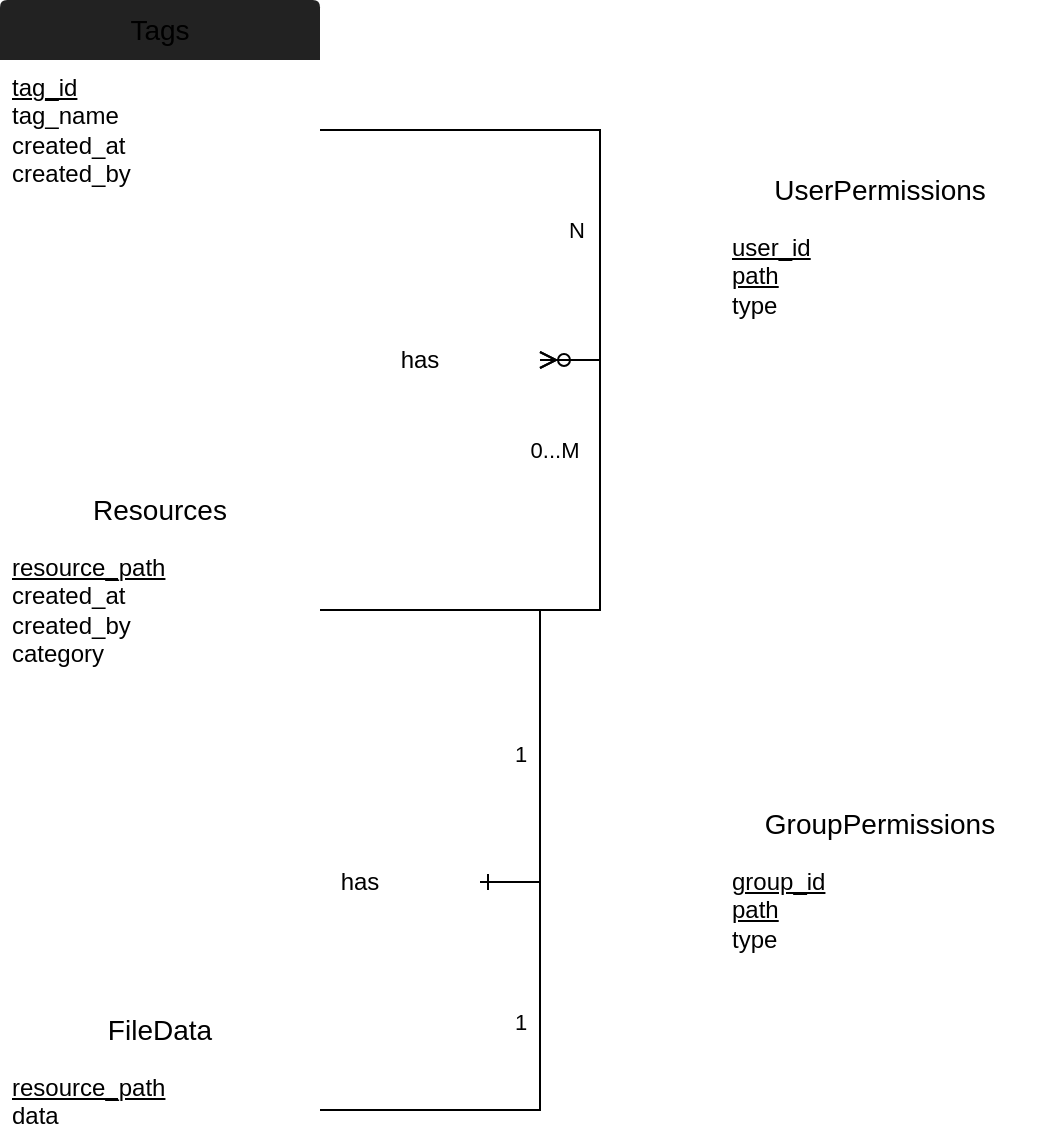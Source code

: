 <mxfile version="26.0.9">
  <diagram id="R2lEEEUBdFMjLlhIrx00" name="Page-1">
    <mxGraphModel dx="1105" dy="662" grid="1" gridSize="10" guides="1" tooltips="1" connect="1" arrows="1" fold="1" page="1" pageScale="1" pageWidth="850" pageHeight="1100" background="none" math="0" shadow="0" extFonts="Permanent Marker^https://fonts.googleapis.com/css?family=Permanent+Marker">
      <root>
        <mxCell id="0" />
        <mxCell id="1" parent="0" />
        <mxCell id="QR9d3r7scgIrLYgvwBB5-1" value="Tags" style="swimlane;childLayout=stackLayout;horizontal=1;startSize=30;horizontalStack=0;rounded=1;fontSize=14;fontStyle=0;strokeWidth=2;resizeParent=0;resizeLast=1;shadow=0;dashed=0;align=center;arcSize=4;whiteSpace=wrap;html=1;strokeColor=none;fillColor=light-dark(#222222,#222222);fontColor=light-dark(#000000,#D7D7D9);" parent="1" vertex="1">
          <mxGeometry x="110" y="80" width="160" height="100" as="geometry">
            <mxRectangle x="30" y="20" width="70" height="30" as="alternateBounds" />
          </mxGeometry>
        </mxCell>
        <mxCell id="QR9d3r7scgIrLYgvwBB5-2" value="&lt;u&gt;tag_id&lt;/u&gt;&lt;div&gt;tag_name&lt;/div&gt;&lt;div&gt;created_at&lt;/div&gt;&lt;div&gt;created_by&lt;/div&gt;" style="align=left;strokeColor=none;fillColor=light-dark(#FFFFFF,#37383F);spacingLeft=4;spacingRight=4;fontSize=12;verticalAlign=top;resizable=0;rotatable=0;part=1;html=1;whiteSpace=wrap;fontColor=light-dark(#000000,#D7D7D9);" parent="QR9d3r7scgIrLYgvwBB5-1" vertex="1">
          <mxGeometry y="30" width="160" height="70" as="geometry" />
        </mxCell>
        <mxCell id="QR9d3r7scgIrLYgvwBB5-4" value="Resources" style="swimlane;childLayout=stackLayout;horizontal=1;startSize=30;horizontalStack=0;rounded=1;fontSize=14;fontStyle=0;strokeWidth=2;resizeParent=0;resizeLast=1;shadow=0;dashed=0;align=center;arcSize=4;whiteSpace=wrap;html=1;strokeColor=none;fillColor=light-dark(#FFFFFF,#222222);fontColor=light-dark(#000000,#D7D7D9);" parent="1" vertex="1">
          <mxGeometry x="110" y="320" width="160" height="100" as="geometry" />
        </mxCell>
        <mxCell id="QR9d3r7scgIrLYgvwBB5-5" value="&lt;u&gt;&lt;font style=&quot;color: light-dark(rgb(0, 0, 0), rgb(215, 215, 217));&quot;&gt;resource_path&lt;/font&gt;&lt;/u&gt;&lt;div&gt;&lt;font style=&quot;color: light-dark(rgb(0, 0, 0), rgb(215, 215, 217));&quot;&gt;created_at&lt;/font&gt;&lt;/div&gt;&lt;div&gt;&lt;font style=&quot;color: light-dark(rgb(0, 0, 0), rgb(215, 215, 217));&quot;&gt;created_by&lt;/font&gt;&lt;/div&gt;&lt;div&gt;&lt;font style=&quot;color: light-dark(rgb(0, 0, 0), rgb(215, 215, 217));&quot;&gt;category&lt;/font&gt;&lt;/div&gt;" style="align=left;strokeColor=none;fillColor=light-dark(#FFFFFF,#37383F);spacingLeft=4;spacingRight=4;fontSize=12;verticalAlign=top;resizable=0;rotatable=0;part=1;html=1;whiteSpace=wrap;" parent="QR9d3r7scgIrLYgvwBB5-4" vertex="1">
          <mxGeometry y="30" width="160" height="70" as="geometry" />
        </mxCell>
        <mxCell id="QR9d3r7scgIrLYgvwBB5-9" value="FileData" style="swimlane;childLayout=stackLayout;horizontal=1;startSize=30;horizontalStack=0;rounded=1;fontSize=14;fontStyle=0;strokeWidth=2;resizeParent=0;resizeLast=1;shadow=0;dashed=0;align=center;arcSize=4;whiteSpace=wrap;html=1;strokeColor=none;fillColor=light-dark(#FFFFFF,#222222);" parent="1" vertex="1">
          <mxGeometry x="110" y="580" width="160" height="70" as="geometry" />
        </mxCell>
        <mxCell id="QR9d3r7scgIrLYgvwBB5-10" value="&lt;u&gt;resource_path&lt;/u&gt;&lt;div&gt;data&lt;/div&gt;" style="align=left;strokeColor=none;fillColor=light-dark(#FFFFFF,#37383F);spacingLeft=4;spacingRight=4;fontSize=12;verticalAlign=top;resizable=0;rotatable=0;part=1;html=1;whiteSpace=wrap;fontColor=light-dark(#000000,#D7D7D9);" parent="QR9d3r7scgIrLYgvwBB5-9" vertex="1">
          <mxGeometry y="30" width="160" height="40" as="geometry" />
        </mxCell>
        <mxCell id="QR9d3r7scgIrLYgvwBB5-20" value="GroupPermissions" style="swimlane;childLayout=stackLayout;horizontal=1;startSize=30;horizontalStack=0;rounded=1;fontSize=14;fontStyle=0;strokeWidth=2;resizeParent=0;resizeLast=1;shadow=0;dashed=0;align=center;arcSize=4;whiteSpace=wrap;html=1;strokeColor=none;fillColor=light-dark(#FFFFFF,#222222);gradientColor=none;fontColor=light-dark(#000000,#D7D7D9);" parent="1" vertex="1">
          <mxGeometry x="470" y="476.5" width="160" height="89" as="geometry" />
        </mxCell>
        <mxCell id="QR9d3r7scgIrLYgvwBB5-21" value="&lt;div&gt;&lt;u&gt;group_id&lt;/u&gt;&lt;div&gt;&lt;u&gt;path&lt;/u&gt;&lt;/div&gt;&lt;div&gt;type&lt;/div&gt;&lt;/div&gt;" style="align=left;strokeColor=none;fillColor=light-dark(#FFFFFF,#37383F);spacingLeft=4;spacingRight=4;fontSize=12;verticalAlign=top;resizable=0;rotatable=0;part=1;html=1;whiteSpace=wrap;fontColor=light-dark(#000000,#D7D7D9);" parent="QR9d3r7scgIrLYgvwBB5-20" vertex="1">
          <mxGeometry y="30" width="160" height="59" as="geometry" />
        </mxCell>
        <mxCell id="QR9d3r7scgIrLYgvwBB5-82" value="has" style="shape=rhombus;perimeter=rhombusPerimeter;whiteSpace=wrap;html=1;align=center;fillColor=light-dark(#FFFFFF,#37383F);strokeColor=none;" parent="1" vertex="1">
          <mxGeometry x="230" y="491" width="120" height="60" as="geometry" />
        </mxCell>
        <mxCell id="QR9d3r7scgIrLYgvwBB5-83" value="has" style="shape=rhombus;perimeter=rhombusPerimeter;whiteSpace=wrap;html=1;align=center;fillColor=light-dark(#FFFFFF,#37383F);strokeColor=none;" parent="1" vertex="1">
          <mxGeometry x="260" y="230" width="120" height="60" as="geometry" />
        </mxCell>
        <mxCell id="QR9d3r7scgIrLYgvwBB5-84" value="" style="edgeStyle=entityRelationEdgeStyle;fontSize=12;html=1;endArrow=ERzeroToMany;endFill=1;rounded=0;exitX=1;exitY=0.5;exitDx=0;exitDy=0;strokeColor=light-dark(#000000,#9A9BA4);" parent="1" source="QR9d3r7scgIrLYgvwBB5-5" target="QR9d3r7scgIrLYgvwBB5-83" edge="1">
          <mxGeometry width="100" height="100" relative="1" as="geometry">
            <mxPoint x="300" y="370" as="sourcePoint" />
            <mxPoint x="400" y="270" as="targetPoint" />
          </mxGeometry>
        </mxCell>
        <mxCell id="QR9d3r7scgIrLYgvwBB5-88" value="0...M" style="edgeLabel;html=1;align=center;verticalAlign=middle;resizable=0;points=[];labelBackgroundColor=none;" parent="QR9d3r7scgIrLYgvwBB5-84" vertex="1" connectable="0">
          <mxGeometry x="-0.556" y="-2" relative="1" as="geometry">
            <mxPoint x="51" y="-82" as="offset" />
          </mxGeometry>
        </mxCell>
        <mxCell id="QR9d3r7scgIrLYgvwBB5-86" value="" style="edgeStyle=entityRelationEdgeStyle;fontSize=12;html=1;endArrow=ERmany;rounded=0;strokeColor=light-dark(#000000,#9A9BA4);" parent="1" source="QR9d3r7scgIrLYgvwBB5-2" target="QR9d3r7scgIrLYgvwBB5-83" edge="1">
          <mxGeometry width="100" height="100" relative="1" as="geometry">
            <mxPoint x="550" y="290" as="sourcePoint" />
            <mxPoint x="650" y="190" as="targetPoint" />
          </mxGeometry>
        </mxCell>
        <mxCell id="QR9d3r7scgIrLYgvwBB5-87" value="N" style="edgeLabel;html=1;align=center;verticalAlign=middle;resizable=0;points=[];labelBackgroundColor=none;" parent="QR9d3r7scgIrLYgvwBB5-86" vertex="1" connectable="0">
          <mxGeometry x="-0.624" y="-3" relative="1" as="geometry">
            <mxPoint x="74" y="47" as="offset" />
          </mxGeometry>
        </mxCell>
        <mxCell id="QR9d3r7scgIrLYgvwBB5-90" value="" style="edgeStyle=entityRelationEdgeStyle;fontSize=12;html=1;endArrow=ERone;endFill=1;rounded=0;strokeColor=light-dark(#000000,#9A9BA4);" parent="1" source="QR9d3r7scgIrLYgvwBB5-5" target="QR9d3r7scgIrLYgvwBB5-82" edge="1">
          <mxGeometry width="100" height="100" relative="1" as="geometry">
            <mxPoint x="530" y="350" as="sourcePoint" />
            <mxPoint x="630" y="250" as="targetPoint" />
          </mxGeometry>
        </mxCell>
        <mxCell id="QR9d3r7scgIrLYgvwBB5-91" value="1" style="edgeLabel;html=1;align=center;verticalAlign=middle;resizable=0;points=[];labelBackgroundColor=none;" parent="QR9d3r7scgIrLYgvwBB5-90" vertex="1" connectable="0">
          <mxGeometry x="0.337" relative="1" as="geometry">
            <mxPoint x="-10" y="-3" as="offset" />
          </mxGeometry>
        </mxCell>
        <mxCell id="QR9d3r7scgIrLYgvwBB5-92" value="" style="edgeStyle=entityRelationEdgeStyle;fontSize=12;html=1;endArrow=ERone;endFill=1;rounded=0;exitX=1;exitY=0.5;exitDx=0;exitDy=0;strokeColor=light-dark(#000000,#9A9BA4);" parent="1" target="QR9d3r7scgIrLYgvwBB5-82" edge="1">
          <mxGeometry width="100" height="100" relative="1" as="geometry">
            <mxPoint x="270" y="635" as="sourcePoint" />
            <mxPoint x="350" y="526" as="targetPoint" />
          </mxGeometry>
        </mxCell>
        <mxCell id="QR9d3r7scgIrLYgvwBB5-93" value="1" style="edgeLabel;html=1;align=center;verticalAlign=middle;resizable=0;points=[];labelBackgroundColor=none;" parent="QR9d3r7scgIrLYgvwBB5-92" vertex="1" connectable="0">
          <mxGeometry x="0.216" y="1" relative="1" as="geometry">
            <mxPoint x="-9" as="offset" />
          </mxGeometry>
        </mxCell>
        <mxCell id="RMJezqJ9wQXo-V2EjESx-10" value="UserPermissions" style="swimlane;childLayout=stackLayout;horizontal=1;startSize=30;horizontalStack=0;rounded=1;fontSize=14;fontStyle=0;strokeWidth=2;resizeParent=0;resizeLast=1;shadow=0;dashed=0;align=center;arcSize=4;whiteSpace=wrap;html=1;strokeColor=none;fillColor=light-dark(#FFFFFF,#222222);gradientColor=none;fontColor=light-dark(#000000,#D7D7D9);" parent="1" vertex="1">
          <mxGeometry x="470" y="160" width="160" height="89" as="geometry" />
        </mxCell>
        <mxCell id="RMJezqJ9wQXo-V2EjESx-11" value="&lt;div&gt;&lt;u&gt;user_id&lt;/u&gt;&lt;div&gt;&lt;u&gt;path&lt;/u&gt;&lt;/div&gt;&lt;div&gt;type&lt;/div&gt;&lt;/div&gt;" style="align=left;strokeColor=none;fillColor=light-dark(#FFFFFF,#37383F);spacingLeft=4;spacingRight=4;fontSize=12;verticalAlign=top;resizable=0;rotatable=0;part=1;html=1;whiteSpace=wrap;fontColor=light-dark(#000000,#D7D7D9);" parent="RMJezqJ9wQXo-V2EjESx-10" vertex="1">
          <mxGeometry y="30" width="160" height="59" as="geometry" />
        </mxCell>
      </root>
    </mxGraphModel>
  </diagram>
</mxfile>
